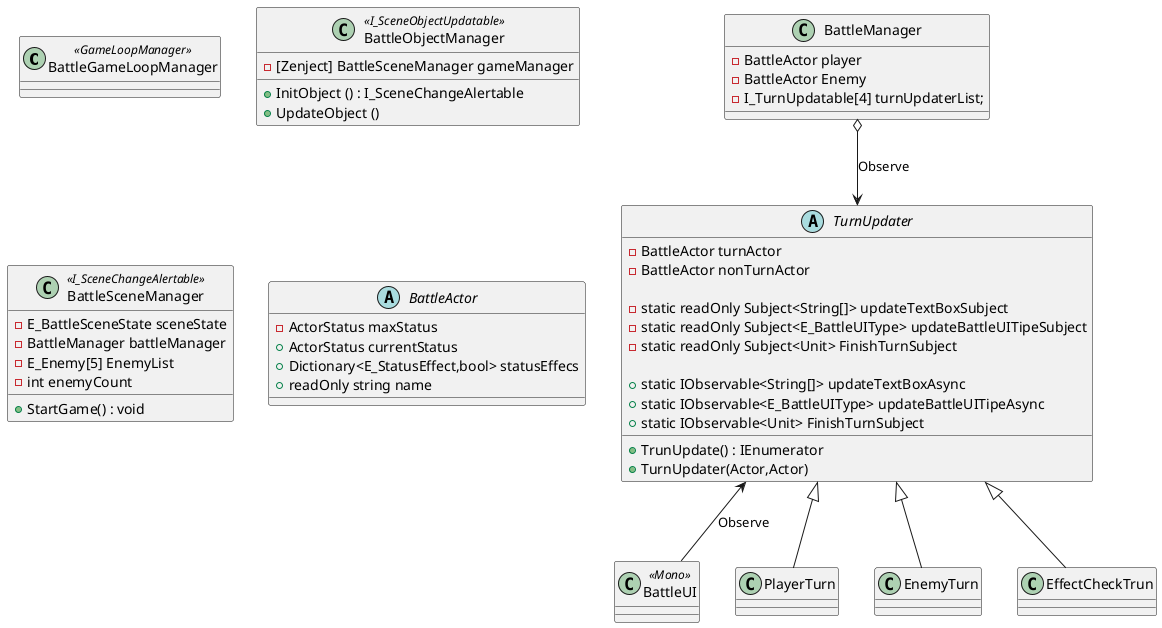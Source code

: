 @startuml BattleClass
    class BattleGameLoopManager<<GameLoopManager>>{

    }

    class BattleObjectManager<<I_SceneObjectUpdatable>>{
        - [Zenject] BattleSceneManager gameManager
        + InitObject () : I_SceneChangeAlertable
        + UpdateObject ()
    }

    class BattleSceneManager<<I_SceneChangeAlertable>>{
        - E_BattleSceneState sceneState 
        - BattleManager battleManager
        - E_Enemy[5] EnemyList
        - int enemyCount

        + StartGame() : void
    }

    class BattleManager{
        - BattleActor player
        - BattleActor Enemy
        - I_TurnUpdatable[4] turnUpdaterList;
    }

    abstract BattleActor{
        - ActorStatus maxStatus
        + ActorStatus currentStatus
        + Dictionary<E_StatusEffect,bool> statusEffecs
        + readOnly string name
    }

    abstract class TurnUpdater{
        - BattleActor turnActor
        - BattleActor nonTurnActor

        - static readOnly Subject<String[]> updateTextBoxSubject
        - static readOnly Subject<E_BattleUIType> updateBattleUITipeSubject
        - static readOnly Subject<Unit> FinishTurnSubject

        + static IObservable<String[]> updateTextBoxAsync
        + static IObservable<E_BattleUIType> updateBattleUITipeAsync
        + static IObservable<Unit> FinishTurnSubject
        
        + TrunUpdate() : IEnumerator
        + TurnUpdater(Actor,Actor)
    }


    class BattleUI<<Mono>>{

    }



    class PlayerTurn{

    }

    class EnemyTurn{

    }

    class EffectCheckTrun{

    }

    BattleManager o--> TurnUpdater : Observe

    TurnUpdater <|-- PlayerTurn
    TurnUpdater <|-- EnemyTurn
    TurnUpdater <|-- EffectCheckTrun

    TurnUpdater <-- BattleUI : Observe




    

    


@enduml